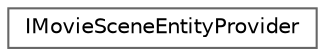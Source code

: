 digraph "Graphical Class Hierarchy"
{
 // INTERACTIVE_SVG=YES
 // LATEX_PDF_SIZE
  bgcolor="transparent";
  edge [fontname=Helvetica,fontsize=10,labelfontname=Helvetica,labelfontsize=10];
  node [fontname=Helvetica,fontsize=10,shape=box,height=0.2,width=0.4];
  rankdir="LR";
  Node0 [id="Node000000",label="IMovieSceneEntityProvider",height=0.2,width=0.4,color="grey40", fillcolor="white", style="filled",URL="$d5/d55/classIMovieSceneEntityProvider.html",tooltip="Interface to be added to UMovieSceneSection types when they contain entity data."];
}
